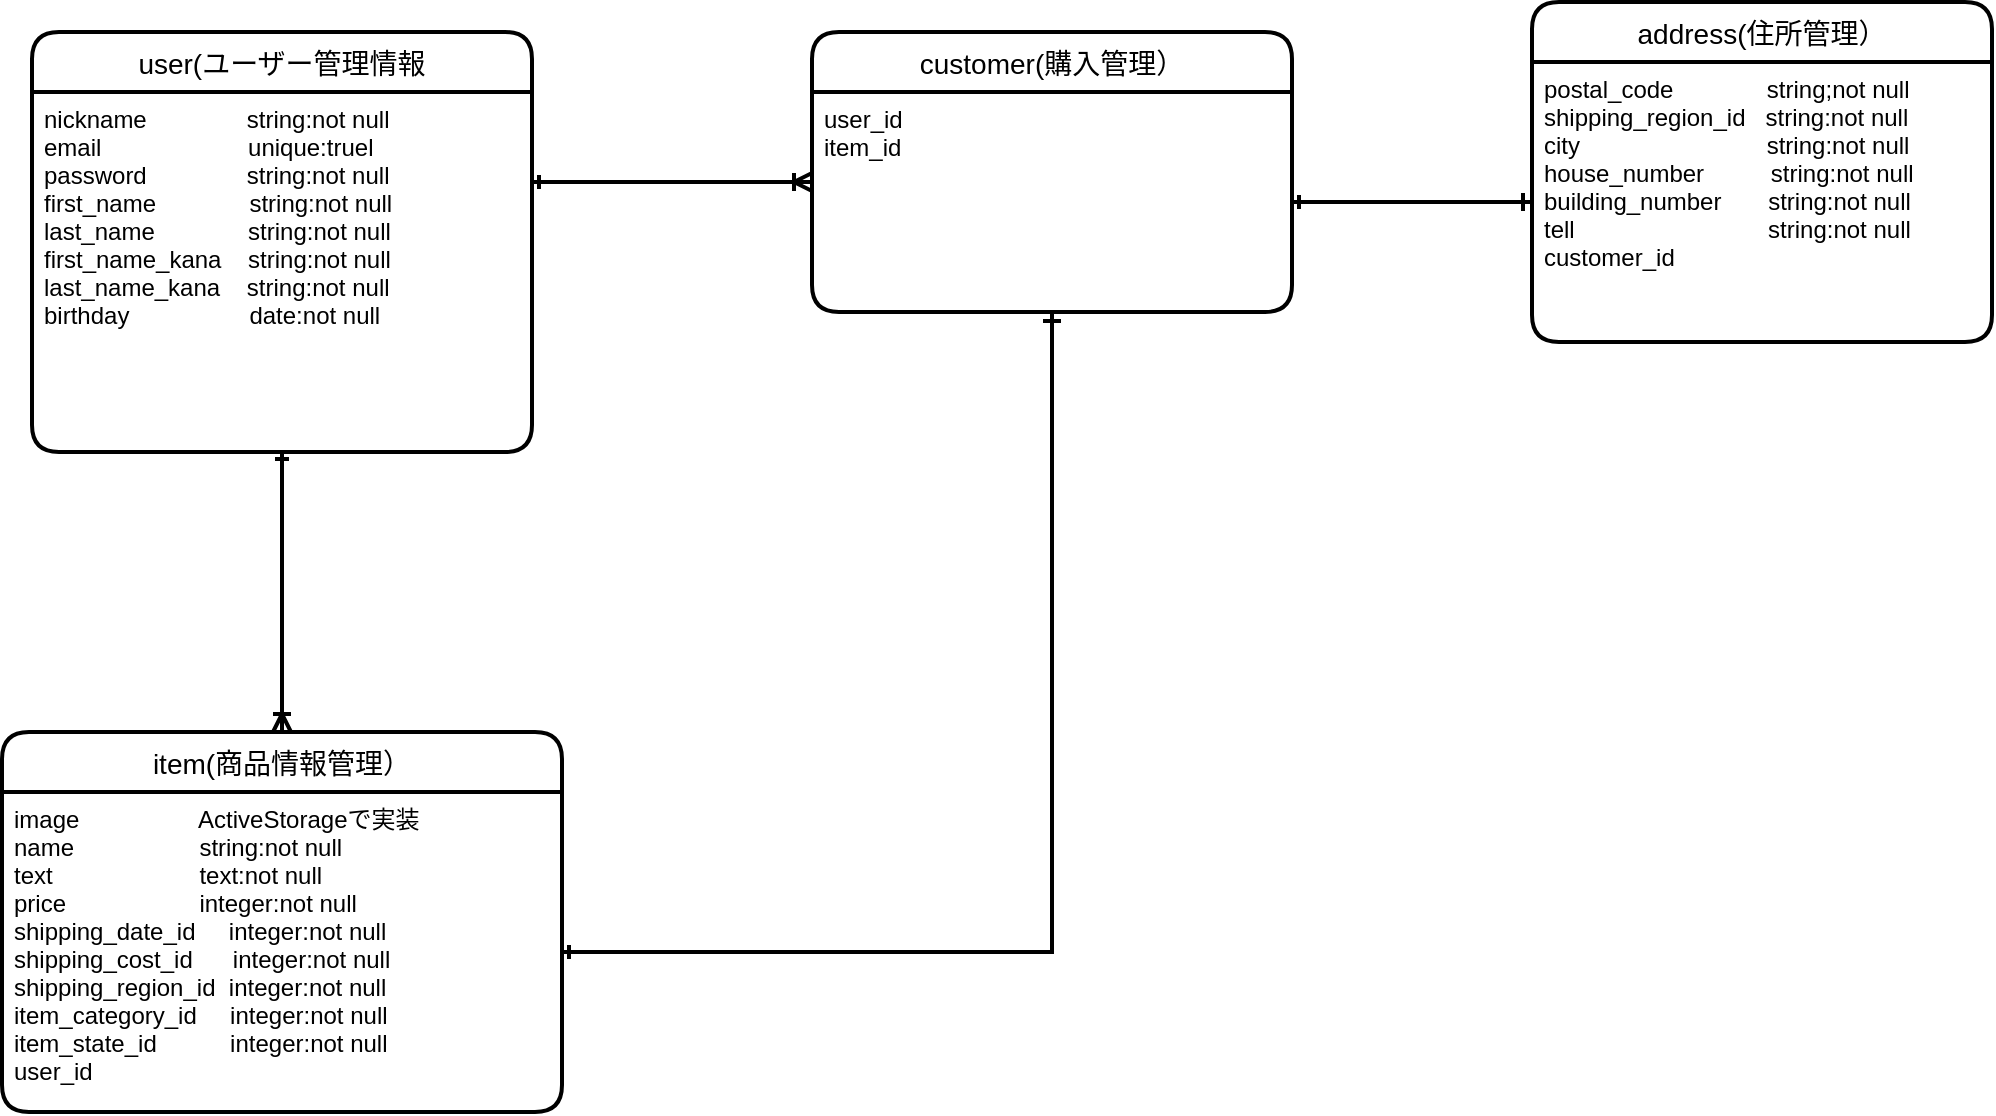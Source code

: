 <mxfile version="13.10.0" type="embed">
    <diagram id="GcNY1iAnVAGguJAcu2VM" name="ページ1">
        <mxGraphModel dx="1930" dy="618" grid="1" gridSize="10" guides="1" tooltips="1" connect="1" arrows="1" fold="1" page="1" pageScale="1" pageWidth="850" pageHeight="1100" math="0" shadow="0">
            <root>
                <mxCell id="0"/>
                <mxCell id="1" parent="0"/>
                <mxCell id="398" value="user(ユーザー管理情報" style="swimlane;childLayout=stackLayout;horizontal=1;startSize=30;horizontalStack=0;rounded=1;fontSize=14;fontStyle=0;strokeWidth=2;resizeParent=0;resizeLast=1;shadow=0;dashed=0;align=center;" parent="1" vertex="1">
                    <mxGeometry x="-750" y="60" width="250" height="210" as="geometry"/>
                </mxCell>
                <mxCell id="399" value="nickname               string:not null&#10;email                      unique:truel         &#10;password               string:not null&#10;first_name              string:not null&#10;last_name              string:not null&#10;first_name_kana    string:not null&#10;last_name_kana    string:not null&#10;birthday                  date:not null" style="align=left;strokeColor=none;fillColor=none;spacingLeft=4;fontSize=12;verticalAlign=top;resizable=0;rotatable=0;part=1;" parent="398" vertex="1">
                    <mxGeometry y="30" width="250" height="180" as="geometry"/>
                </mxCell>
                <mxCell id="403" value="customer(購入管理）" style="swimlane;childLayout=stackLayout;horizontal=1;startSize=30;horizontalStack=0;rounded=1;fontSize=14;fontStyle=0;strokeWidth=2;resizeParent=0;resizeLast=1;shadow=0;dashed=0;align=center;" parent="1" vertex="1">
                    <mxGeometry x="-360" y="60" width="240" height="140" as="geometry"/>
                </mxCell>
                <mxCell id="404" value="user_id                  &#10;item_id" style="align=left;strokeColor=none;fillColor=none;spacingLeft=4;fontSize=12;verticalAlign=top;resizable=0;rotatable=0;part=1;" parent="403" vertex="1">
                    <mxGeometry y="30" width="240" height="110" as="geometry"/>
                </mxCell>
                <mxCell id="407" style="edgeStyle=orthogonalEdgeStyle;rounded=0;orthogonalLoop=1;jettySize=auto;html=1;exitX=1;exitY=0.25;exitDx=0;exitDy=0;startArrow=ERone;startFill=0;startSize=4;sourcePerimeterSpacing=0;endArrow=ERoneToMany;endFill=0;targetPerimeterSpacing=0;strokeWidth=2;" parent="1" source="399" edge="1">
                    <mxGeometry relative="1" as="geometry">
                        <mxPoint x="-360" y="135" as="targetPoint"/>
                    </mxGeometry>
                </mxCell>
                <mxCell id="408" value="address(住所管理）" style="swimlane;childLayout=stackLayout;horizontal=1;startSize=30;horizontalStack=0;rounded=1;fontSize=14;fontStyle=0;strokeWidth=2;resizeParent=0;resizeLast=1;shadow=0;dashed=0;align=center;" parent="1" vertex="1">
                    <mxGeometry y="45" width="230" height="170" as="geometry"/>
                </mxCell>
                <mxCell id="409" value="postal_code              string;not null&#10;shipping_region_id   string:not null&#10;city                            string:not null&#10;house_number          string:not null&#10;building_number       string:not null&#10;tell                             string:not null&#10;customer_id" style="align=left;strokeColor=none;fillColor=none;spacingLeft=4;fontSize=12;verticalAlign=top;resizable=0;rotatable=0;part=1;" parent="408" vertex="1">
                    <mxGeometry y="30" width="230" height="140" as="geometry"/>
                </mxCell>
                <mxCell id="414" value="item(商品情報管理）" style="swimlane;childLayout=stackLayout;horizontal=1;startSize=30;horizontalStack=0;rounded=1;fontSize=14;fontStyle=0;strokeWidth=2;resizeParent=0;resizeLast=1;shadow=0;dashed=0;align=center;" parent="1" vertex="1">
                    <mxGeometry x="-765" y="410" width="280" height="190" as="geometry"/>
                </mxCell>
                <mxCell id="415" value="image                  ActiveStorageで実装&#10;name　　　        string:not null&#10;text                      text:not null&#10;price                    integer:not null&#10;shipping_date_id     integer:not null&#10;shipping_cost_id      integer:not null&#10;shipping_region_id  integer:not null&#10;item_category_id     integer:not null&#10;item_state_id           integer:not null&#10;user_id&#10;" style="align=left;strokeColor=none;fillColor=none;spacingLeft=4;fontSize=12;verticalAlign=top;resizable=0;rotatable=0;part=1;" parent="414" vertex="1">
                    <mxGeometry y="30" width="280" height="160" as="geometry"/>
                </mxCell>
                <mxCell id="419" style="edgeStyle=orthogonalEdgeStyle;rounded=0;orthogonalLoop=1;jettySize=auto;html=1;exitX=0.5;exitY=1;exitDx=0;exitDy=0;entryX=0.5;entryY=0;entryDx=0;entryDy=0;startArrow=ERone;startFill=0;startSize=4;sourcePerimeterSpacing=0;endArrow=ERoneToMany;endFill=0;targetPerimeterSpacing=0;strokeWidth=2;" parent="1" source="399" target="414" edge="1">
                    <mxGeometry relative="1" as="geometry">
                        <Array as="points">
                            <mxPoint x="-625" y="400"/>
                        </Array>
                    </mxGeometry>
                </mxCell>
                <mxCell id="424" style="edgeStyle=orthogonalEdgeStyle;rounded=0;orthogonalLoop=1;jettySize=auto;html=1;entryX=0;entryY=0.5;entryDx=0;entryDy=0;startArrow=ERone;startFill=0;startSize=4;sourcePerimeterSpacing=0;endArrow=ERone;endFill=0;targetPerimeterSpacing=0;strokeWidth=2;" parent="1" source="404" target="409" edge="1">
                    <mxGeometry relative="1" as="geometry"/>
                </mxCell>
                <mxCell id="427" style="edgeStyle=orthogonalEdgeStyle;rounded=0;orthogonalLoop=1;jettySize=auto;html=1;entryX=0.5;entryY=1;entryDx=0;entryDy=0;startArrow=ERone;startFill=0;startSize=4;sourcePerimeterSpacing=0;endArrow=ERone;endFill=0;targetPerimeterSpacing=0;strokeWidth=2;" parent="1" source="415" target="404" edge="1">
                    <mxGeometry relative="1" as="geometry"/>
                </mxCell>
            </root>
        </mxGraphModel>
    </diagram>
</mxfile>